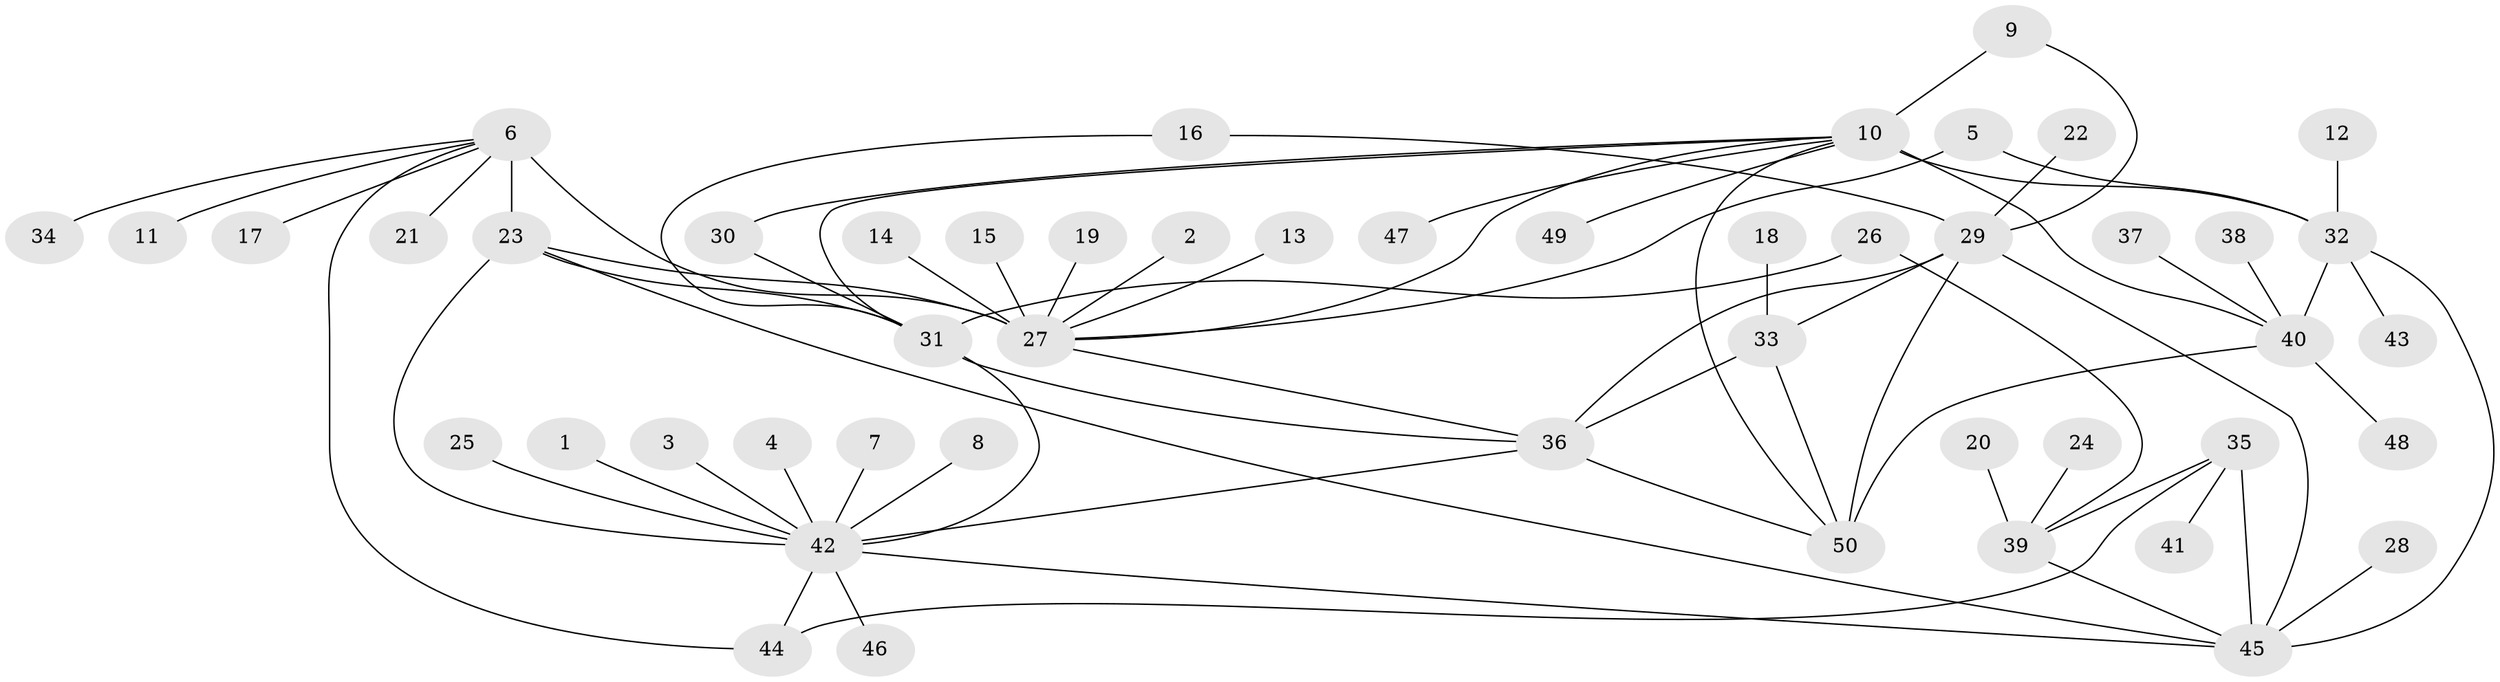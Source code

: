 // original degree distribution, {11: 0.008130081300813009, 8: 0.056910569105691054, 9: 0.032520325203252036, 5: 0.024390243902439025, 10: 0.024390243902439025, 6: 0.024390243902439025, 7: 0.04065040650406504, 13: 0.008130081300813009, 12: 0.024390243902439025, 3: 0.04878048780487805, 2: 0.13008130081300814, 1: 0.5691056910569106, 4: 0.008130081300813009}
// Generated by graph-tools (version 1.1) at 2025/37/03/04/25 23:37:36]
// undirected, 50 vertices, 71 edges
graph export_dot {
  node [color=gray90,style=filled];
  1;
  2;
  3;
  4;
  5;
  6;
  7;
  8;
  9;
  10;
  11;
  12;
  13;
  14;
  15;
  16;
  17;
  18;
  19;
  20;
  21;
  22;
  23;
  24;
  25;
  26;
  27;
  28;
  29;
  30;
  31;
  32;
  33;
  34;
  35;
  36;
  37;
  38;
  39;
  40;
  41;
  42;
  43;
  44;
  45;
  46;
  47;
  48;
  49;
  50;
  1 -- 42 [weight=1.0];
  2 -- 27 [weight=1.0];
  3 -- 42 [weight=1.0];
  4 -- 42 [weight=1.0];
  5 -- 27 [weight=1.0];
  5 -- 32 [weight=1.0];
  6 -- 11 [weight=1.0];
  6 -- 17 [weight=1.0];
  6 -- 21 [weight=1.0];
  6 -- 23 [weight=2.0];
  6 -- 27 [weight=6.0];
  6 -- 34 [weight=1.0];
  6 -- 44 [weight=1.0];
  7 -- 42 [weight=1.0];
  8 -- 42 [weight=1.0];
  9 -- 10 [weight=1.0];
  9 -- 29 [weight=1.0];
  10 -- 27 [weight=1.0];
  10 -- 30 [weight=1.0];
  10 -- 31 [weight=1.0];
  10 -- 32 [weight=6.0];
  10 -- 40 [weight=2.0];
  10 -- 47 [weight=1.0];
  10 -- 49 [weight=1.0];
  10 -- 50 [weight=1.0];
  12 -- 32 [weight=1.0];
  13 -- 27 [weight=1.0];
  14 -- 27 [weight=1.0];
  15 -- 27 [weight=1.0];
  16 -- 29 [weight=1.0];
  16 -- 31 [weight=1.0];
  18 -- 33 [weight=1.0];
  19 -- 27 [weight=1.0];
  20 -- 39 [weight=1.0];
  22 -- 29 [weight=1.0];
  23 -- 27 [weight=3.0];
  23 -- 31 [weight=1.0];
  23 -- 42 [weight=4.0];
  23 -- 45 [weight=1.0];
  24 -- 39 [weight=1.0];
  25 -- 42 [weight=1.0];
  26 -- 31 [weight=1.0];
  26 -- 39 [weight=1.0];
  27 -- 36 [weight=1.0];
  28 -- 45 [weight=1.0];
  29 -- 33 [weight=3.0];
  29 -- 36 [weight=3.0];
  29 -- 45 [weight=1.0];
  29 -- 50 [weight=3.0];
  30 -- 31 [weight=1.0];
  31 -- 36 [weight=1.0];
  31 -- 42 [weight=4.0];
  32 -- 40 [weight=3.0];
  32 -- 43 [weight=1.0];
  32 -- 45 [weight=1.0];
  33 -- 36 [weight=1.0];
  33 -- 50 [weight=1.0];
  35 -- 39 [weight=1.0];
  35 -- 41 [weight=1.0];
  35 -- 44 [weight=1.0];
  35 -- 45 [weight=4.0];
  36 -- 42 [weight=1.0];
  36 -- 50 [weight=1.0];
  37 -- 40 [weight=1.0];
  38 -- 40 [weight=1.0];
  39 -- 45 [weight=4.0];
  40 -- 48 [weight=1.0];
  40 -- 50 [weight=1.0];
  42 -- 44 [weight=1.0];
  42 -- 45 [weight=1.0];
  42 -- 46 [weight=1.0];
}
